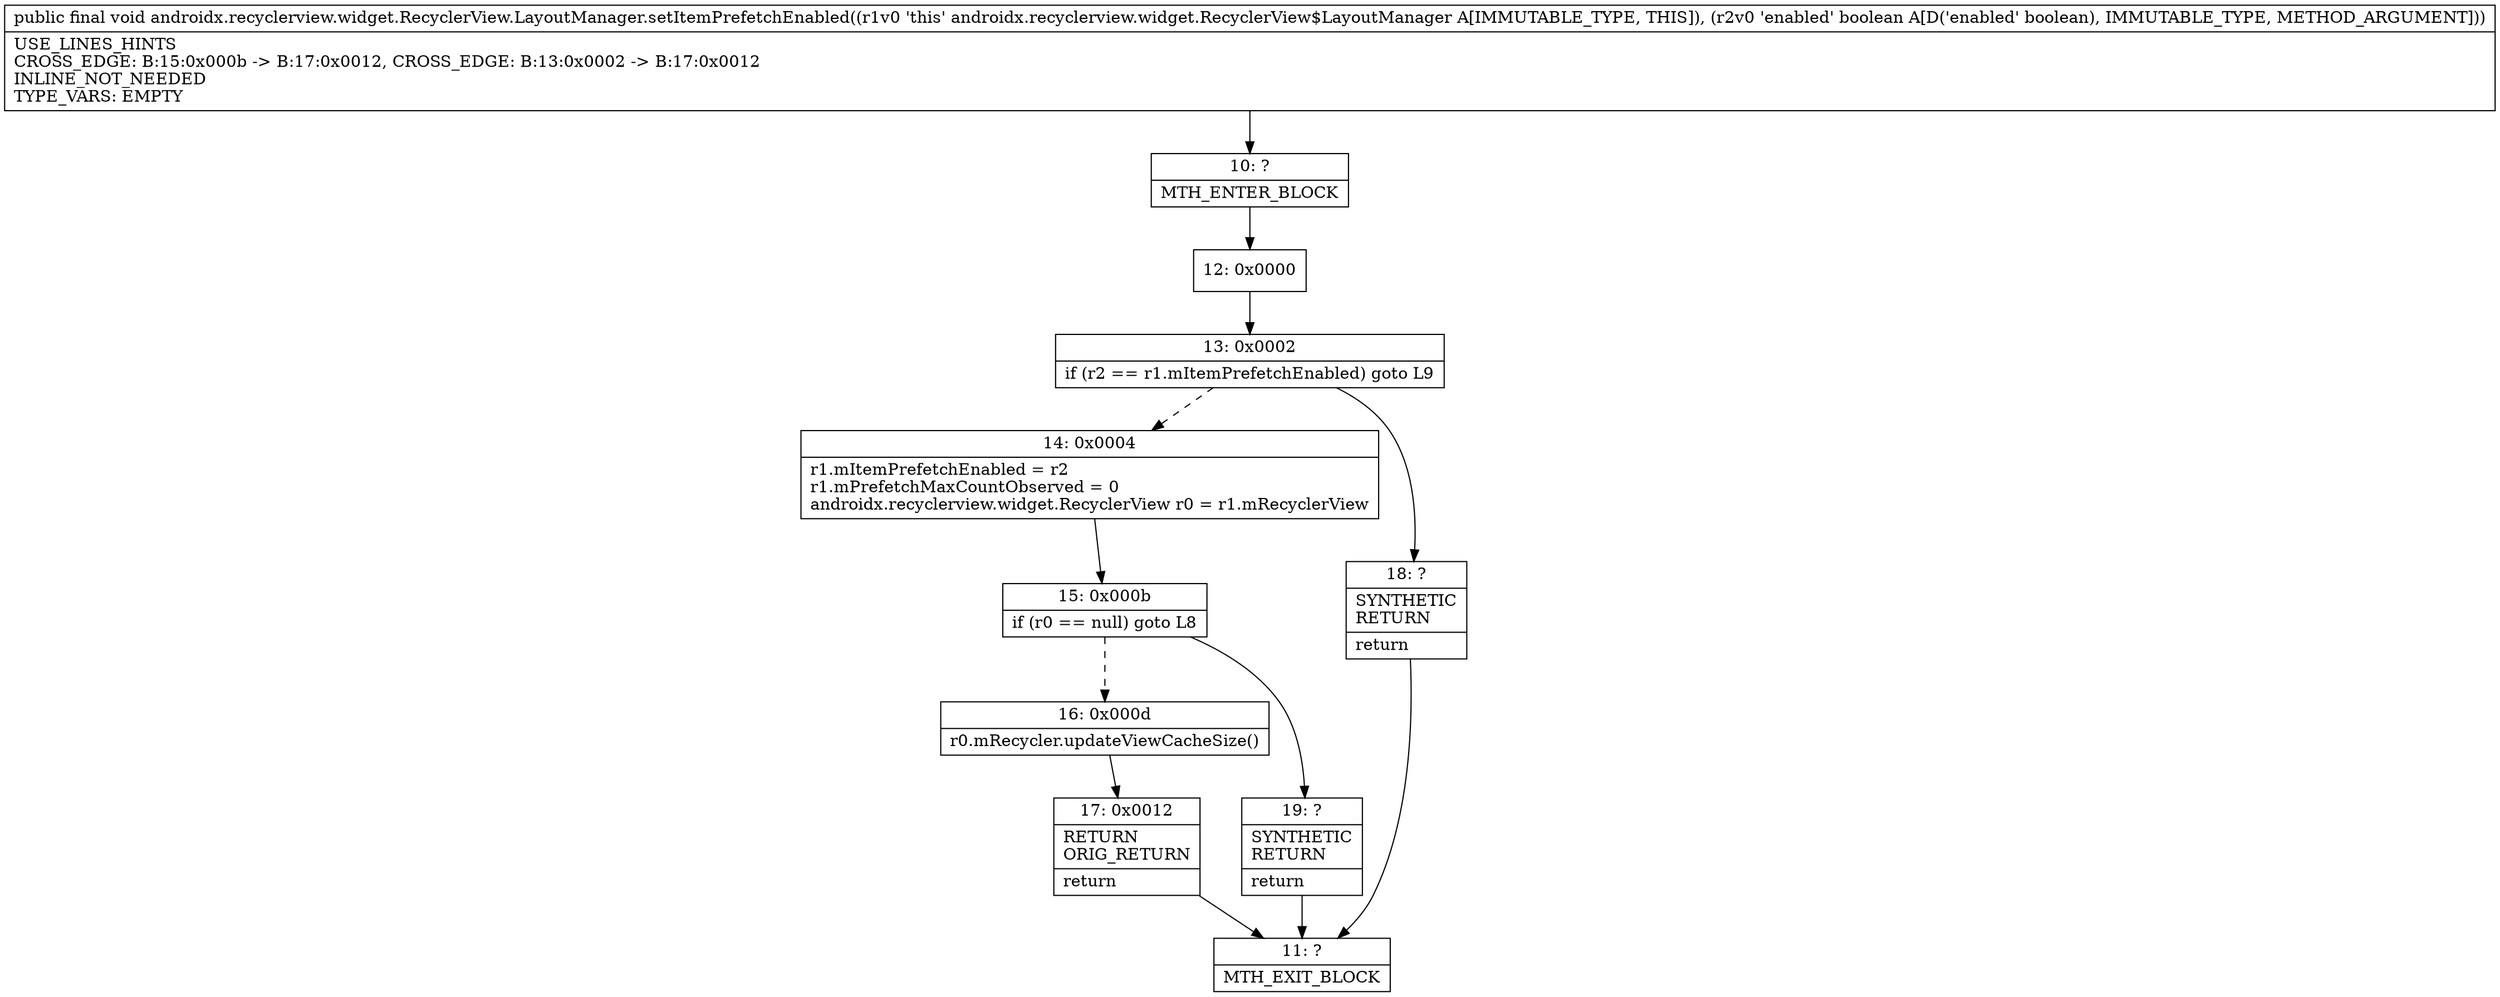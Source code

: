 digraph "CFG forandroidx.recyclerview.widget.RecyclerView.LayoutManager.setItemPrefetchEnabled(Z)V" {
Node_10 [shape=record,label="{10\:\ ?|MTH_ENTER_BLOCK\l}"];
Node_12 [shape=record,label="{12\:\ 0x0000}"];
Node_13 [shape=record,label="{13\:\ 0x0002|if (r2 == r1.mItemPrefetchEnabled) goto L9\l}"];
Node_14 [shape=record,label="{14\:\ 0x0004|r1.mItemPrefetchEnabled = r2\lr1.mPrefetchMaxCountObserved = 0\landroidx.recyclerview.widget.RecyclerView r0 = r1.mRecyclerView\l}"];
Node_15 [shape=record,label="{15\:\ 0x000b|if (r0 == null) goto L8\l}"];
Node_16 [shape=record,label="{16\:\ 0x000d|r0.mRecycler.updateViewCacheSize()\l}"];
Node_17 [shape=record,label="{17\:\ 0x0012|RETURN\lORIG_RETURN\l|return\l}"];
Node_11 [shape=record,label="{11\:\ ?|MTH_EXIT_BLOCK\l}"];
Node_19 [shape=record,label="{19\:\ ?|SYNTHETIC\lRETURN\l|return\l}"];
Node_18 [shape=record,label="{18\:\ ?|SYNTHETIC\lRETURN\l|return\l}"];
MethodNode[shape=record,label="{public final void androidx.recyclerview.widget.RecyclerView.LayoutManager.setItemPrefetchEnabled((r1v0 'this' androidx.recyclerview.widget.RecyclerView$LayoutManager A[IMMUTABLE_TYPE, THIS]), (r2v0 'enabled' boolean A[D('enabled' boolean), IMMUTABLE_TYPE, METHOD_ARGUMENT]))  | USE_LINES_HINTS\lCROSS_EDGE: B:15:0x000b \-\> B:17:0x0012, CROSS_EDGE: B:13:0x0002 \-\> B:17:0x0012\lINLINE_NOT_NEEDED\lTYPE_VARS: EMPTY\l}"];
MethodNode -> Node_10;Node_10 -> Node_12;
Node_12 -> Node_13;
Node_13 -> Node_14[style=dashed];
Node_13 -> Node_18;
Node_14 -> Node_15;
Node_15 -> Node_16[style=dashed];
Node_15 -> Node_19;
Node_16 -> Node_17;
Node_17 -> Node_11;
Node_19 -> Node_11;
Node_18 -> Node_11;
}

